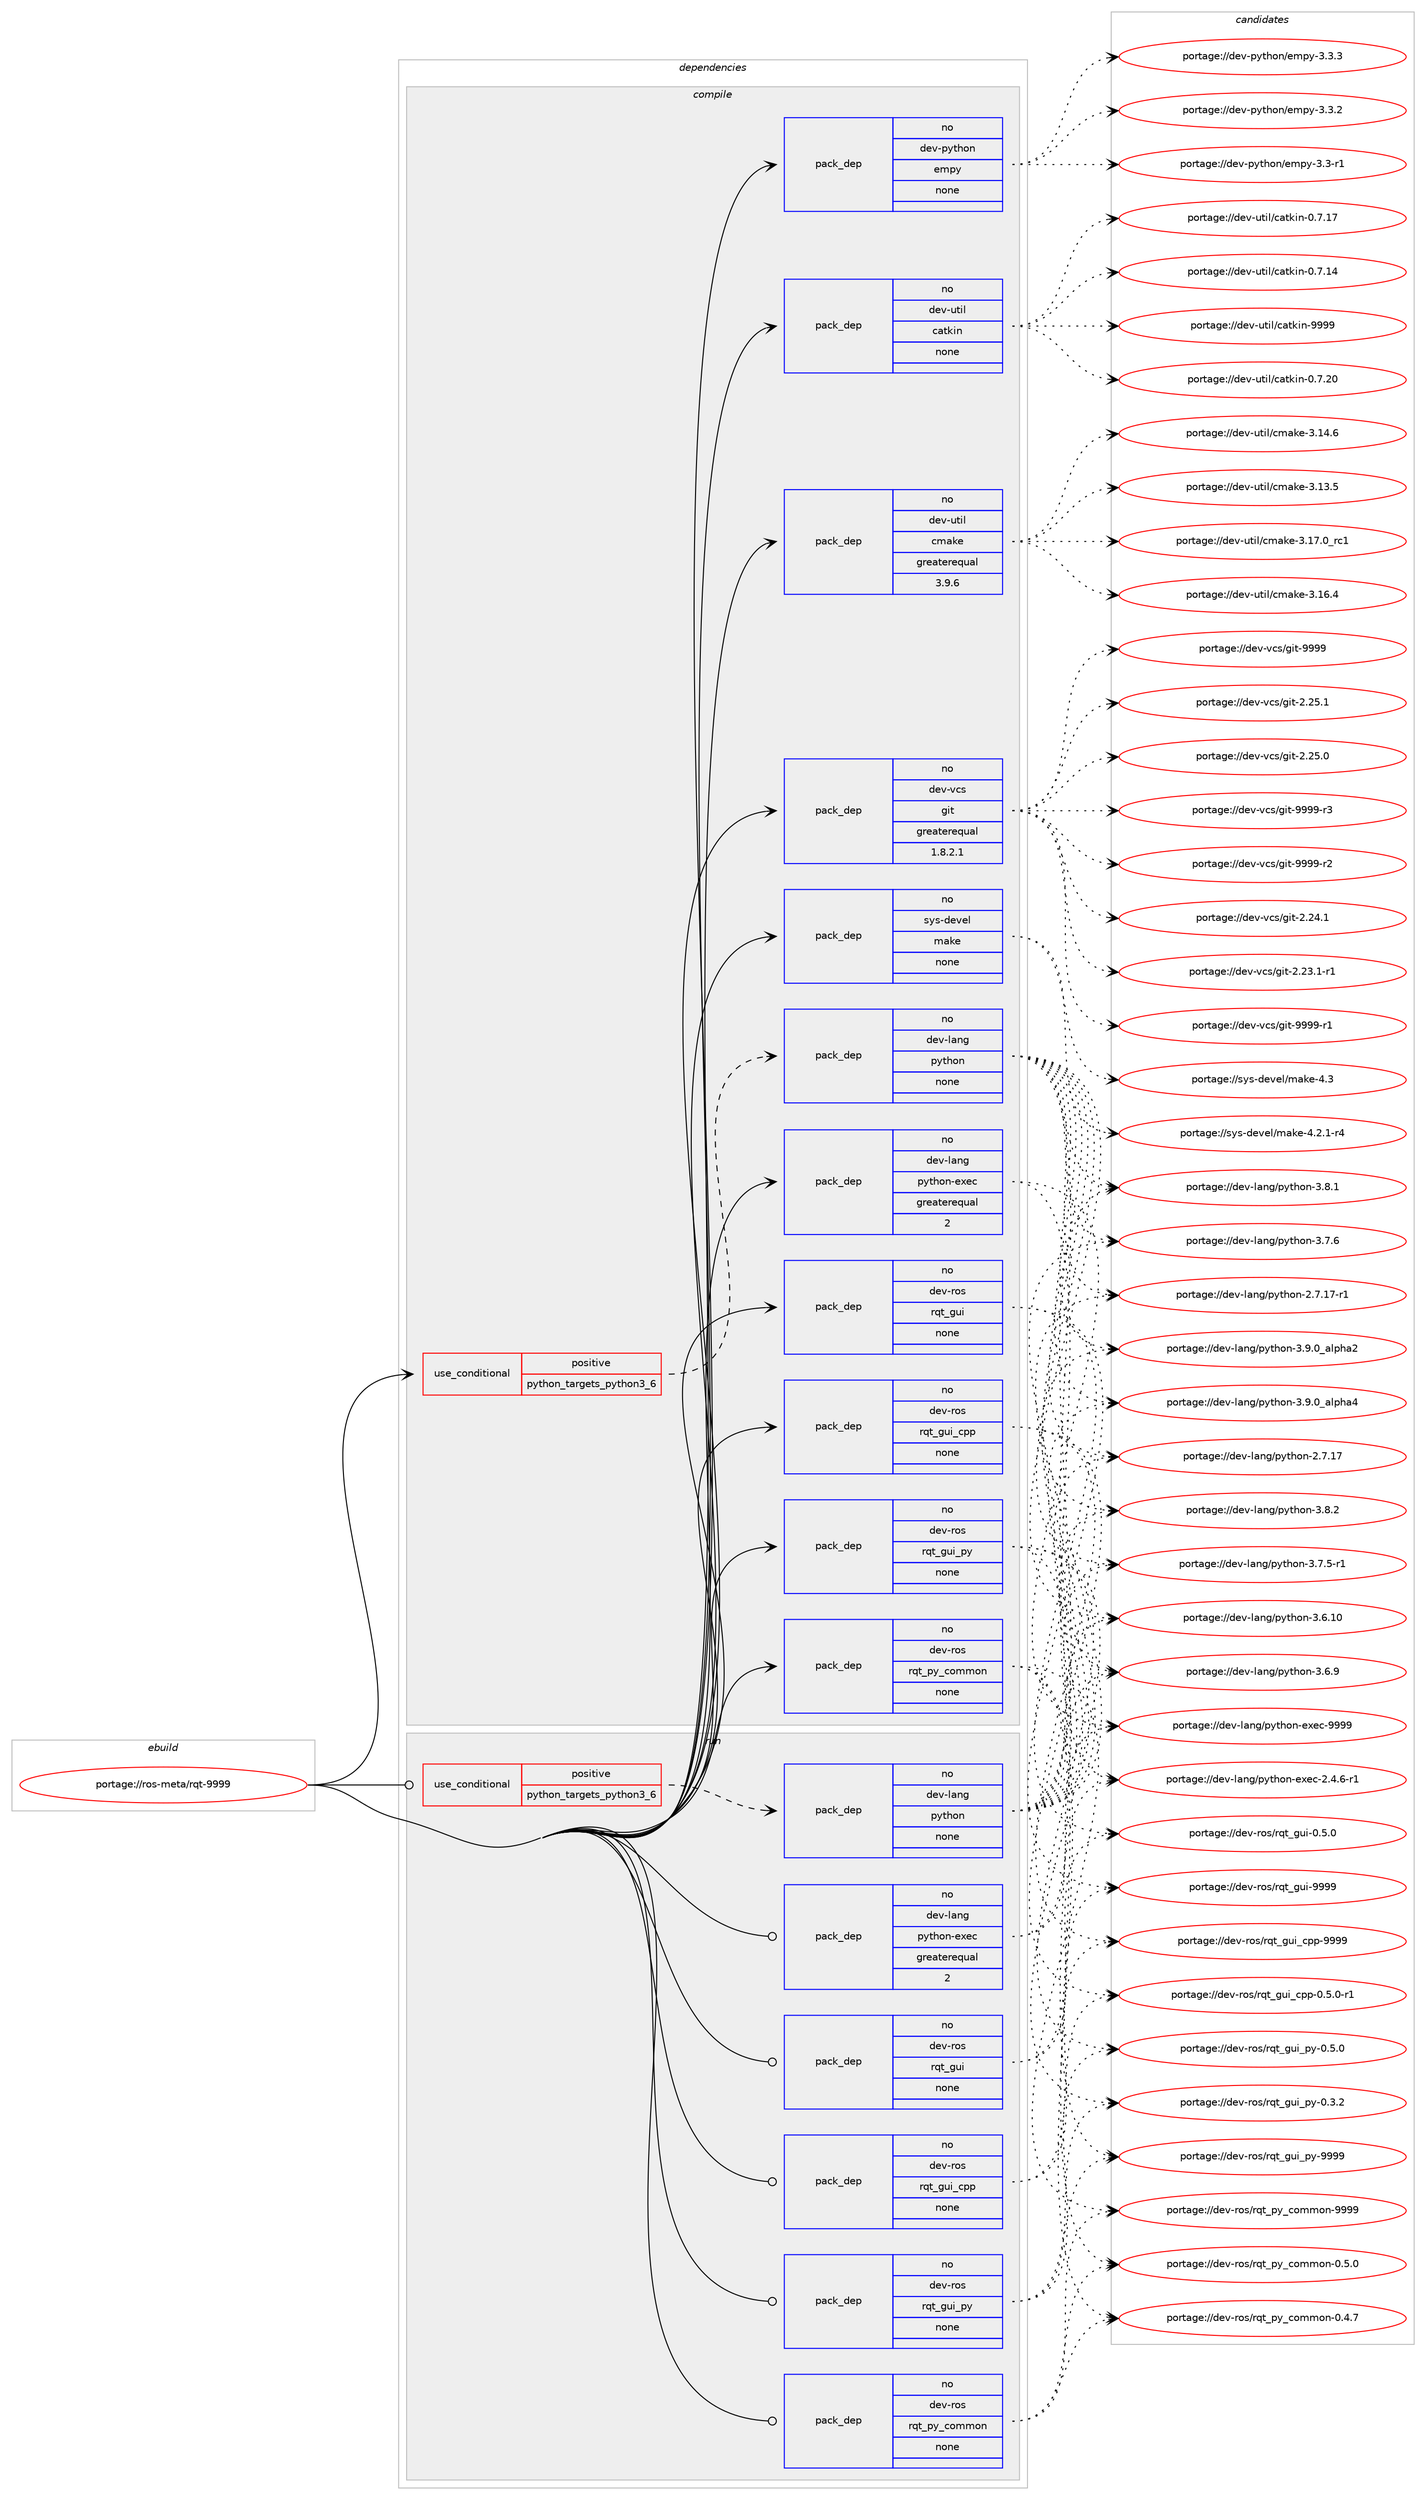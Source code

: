 digraph prolog {

# *************
# Graph options
# *************

newrank=true;
concentrate=true;
compound=true;
graph [rankdir=LR,fontname=Helvetica,fontsize=10,ranksep=1.5];#, ranksep=2.5, nodesep=0.2];
edge  [arrowhead=vee];
node  [fontname=Helvetica,fontsize=10];

# **********
# The ebuild
# **********

subgraph cluster_leftcol {
color=gray;
rank=same;
label=<<i>ebuild</i>>;
id [label="portage://ros-meta/rqt-9999", color=red, width=4, href="../ros-meta/rqt-9999.svg"];
}

# ****************
# The dependencies
# ****************

subgraph cluster_midcol {
color=gray;
label=<<i>dependencies</i>>;
subgraph cluster_compile {
fillcolor="#eeeeee";
style=filled;
label=<<i>compile</i>>;
subgraph cond11980 {
dependency59177 [label=<<TABLE BORDER="0" CELLBORDER="1" CELLSPACING="0" CELLPADDING="4"><TR><TD ROWSPAN="3" CELLPADDING="10">use_conditional</TD></TR><TR><TD>positive</TD></TR><TR><TD>python_targets_python3_6</TD></TR></TABLE>>, shape=none, color=red];
subgraph pack45924 {
dependency59178 [label=<<TABLE BORDER="0" CELLBORDER="1" CELLSPACING="0" CELLPADDING="4" WIDTH="220"><TR><TD ROWSPAN="6" CELLPADDING="30">pack_dep</TD></TR><TR><TD WIDTH="110">no</TD></TR><TR><TD>dev-lang</TD></TR><TR><TD>python</TD></TR><TR><TD>none</TD></TR><TR><TD></TD></TR></TABLE>>, shape=none, color=blue];
}
dependency59177:e -> dependency59178:w [weight=20,style="dashed",arrowhead="vee"];
}
id:e -> dependency59177:w [weight=20,style="solid",arrowhead="vee"];
subgraph pack45925 {
dependency59179 [label=<<TABLE BORDER="0" CELLBORDER="1" CELLSPACING="0" CELLPADDING="4" WIDTH="220"><TR><TD ROWSPAN="6" CELLPADDING="30">pack_dep</TD></TR><TR><TD WIDTH="110">no</TD></TR><TR><TD>dev-lang</TD></TR><TR><TD>python-exec</TD></TR><TR><TD>greaterequal</TD></TR><TR><TD>2</TD></TR></TABLE>>, shape=none, color=blue];
}
id:e -> dependency59179:w [weight=20,style="solid",arrowhead="vee"];
subgraph pack45926 {
dependency59180 [label=<<TABLE BORDER="0" CELLBORDER="1" CELLSPACING="0" CELLPADDING="4" WIDTH="220"><TR><TD ROWSPAN="6" CELLPADDING="30">pack_dep</TD></TR><TR><TD WIDTH="110">no</TD></TR><TR><TD>dev-python</TD></TR><TR><TD>empy</TD></TR><TR><TD>none</TD></TR><TR><TD></TD></TR></TABLE>>, shape=none, color=blue];
}
id:e -> dependency59180:w [weight=20,style="solid",arrowhead="vee"];
subgraph pack45927 {
dependency59181 [label=<<TABLE BORDER="0" CELLBORDER="1" CELLSPACING="0" CELLPADDING="4" WIDTH="220"><TR><TD ROWSPAN="6" CELLPADDING="30">pack_dep</TD></TR><TR><TD WIDTH="110">no</TD></TR><TR><TD>dev-ros</TD></TR><TR><TD>rqt_gui</TD></TR><TR><TD>none</TD></TR><TR><TD></TD></TR></TABLE>>, shape=none, color=blue];
}
id:e -> dependency59181:w [weight=20,style="solid",arrowhead="vee"];
subgraph pack45928 {
dependency59182 [label=<<TABLE BORDER="0" CELLBORDER="1" CELLSPACING="0" CELLPADDING="4" WIDTH="220"><TR><TD ROWSPAN="6" CELLPADDING="30">pack_dep</TD></TR><TR><TD WIDTH="110">no</TD></TR><TR><TD>dev-ros</TD></TR><TR><TD>rqt_gui_cpp</TD></TR><TR><TD>none</TD></TR><TR><TD></TD></TR></TABLE>>, shape=none, color=blue];
}
id:e -> dependency59182:w [weight=20,style="solid",arrowhead="vee"];
subgraph pack45929 {
dependency59183 [label=<<TABLE BORDER="0" CELLBORDER="1" CELLSPACING="0" CELLPADDING="4" WIDTH="220"><TR><TD ROWSPAN="6" CELLPADDING="30">pack_dep</TD></TR><TR><TD WIDTH="110">no</TD></TR><TR><TD>dev-ros</TD></TR><TR><TD>rqt_gui_py</TD></TR><TR><TD>none</TD></TR><TR><TD></TD></TR></TABLE>>, shape=none, color=blue];
}
id:e -> dependency59183:w [weight=20,style="solid",arrowhead="vee"];
subgraph pack45930 {
dependency59184 [label=<<TABLE BORDER="0" CELLBORDER="1" CELLSPACING="0" CELLPADDING="4" WIDTH="220"><TR><TD ROWSPAN="6" CELLPADDING="30">pack_dep</TD></TR><TR><TD WIDTH="110">no</TD></TR><TR><TD>dev-ros</TD></TR><TR><TD>rqt_py_common</TD></TR><TR><TD>none</TD></TR><TR><TD></TD></TR></TABLE>>, shape=none, color=blue];
}
id:e -> dependency59184:w [weight=20,style="solid",arrowhead="vee"];
subgraph pack45931 {
dependency59185 [label=<<TABLE BORDER="0" CELLBORDER="1" CELLSPACING="0" CELLPADDING="4" WIDTH="220"><TR><TD ROWSPAN="6" CELLPADDING="30">pack_dep</TD></TR><TR><TD WIDTH="110">no</TD></TR><TR><TD>dev-util</TD></TR><TR><TD>catkin</TD></TR><TR><TD>none</TD></TR><TR><TD></TD></TR></TABLE>>, shape=none, color=blue];
}
id:e -> dependency59185:w [weight=20,style="solid",arrowhead="vee"];
subgraph pack45932 {
dependency59186 [label=<<TABLE BORDER="0" CELLBORDER="1" CELLSPACING="0" CELLPADDING="4" WIDTH="220"><TR><TD ROWSPAN="6" CELLPADDING="30">pack_dep</TD></TR><TR><TD WIDTH="110">no</TD></TR><TR><TD>dev-util</TD></TR><TR><TD>cmake</TD></TR><TR><TD>greaterequal</TD></TR><TR><TD>3.9.6</TD></TR></TABLE>>, shape=none, color=blue];
}
id:e -> dependency59186:w [weight=20,style="solid",arrowhead="vee"];
subgraph pack45933 {
dependency59187 [label=<<TABLE BORDER="0" CELLBORDER="1" CELLSPACING="0" CELLPADDING="4" WIDTH="220"><TR><TD ROWSPAN="6" CELLPADDING="30">pack_dep</TD></TR><TR><TD WIDTH="110">no</TD></TR><TR><TD>dev-vcs</TD></TR><TR><TD>git</TD></TR><TR><TD>greaterequal</TD></TR><TR><TD>1.8.2.1</TD></TR></TABLE>>, shape=none, color=blue];
}
id:e -> dependency59187:w [weight=20,style="solid",arrowhead="vee"];
subgraph pack45934 {
dependency59188 [label=<<TABLE BORDER="0" CELLBORDER="1" CELLSPACING="0" CELLPADDING="4" WIDTH="220"><TR><TD ROWSPAN="6" CELLPADDING="30">pack_dep</TD></TR><TR><TD WIDTH="110">no</TD></TR><TR><TD>sys-devel</TD></TR><TR><TD>make</TD></TR><TR><TD>none</TD></TR><TR><TD></TD></TR></TABLE>>, shape=none, color=blue];
}
id:e -> dependency59188:w [weight=20,style="solid",arrowhead="vee"];
}
subgraph cluster_compileandrun {
fillcolor="#eeeeee";
style=filled;
label=<<i>compile and run</i>>;
}
subgraph cluster_run {
fillcolor="#eeeeee";
style=filled;
label=<<i>run</i>>;
subgraph cond11981 {
dependency59189 [label=<<TABLE BORDER="0" CELLBORDER="1" CELLSPACING="0" CELLPADDING="4"><TR><TD ROWSPAN="3" CELLPADDING="10">use_conditional</TD></TR><TR><TD>positive</TD></TR><TR><TD>python_targets_python3_6</TD></TR></TABLE>>, shape=none, color=red];
subgraph pack45935 {
dependency59190 [label=<<TABLE BORDER="0" CELLBORDER="1" CELLSPACING="0" CELLPADDING="4" WIDTH="220"><TR><TD ROWSPAN="6" CELLPADDING="30">pack_dep</TD></TR><TR><TD WIDTH="110">no</TD></TR><TR><TD>dev-lang</TD></TR><TR><TD>python</TD></TR><TR><TD>none</TD></TR><TR><TD></TD></TR></TABLE>>, shape=none, color=blue];
}
dependency59189:e -> dependency59190:w [weight=20,style="dashed",arrowhead="vee"];
}
id:e -> dependency59189:w [weight=20,style="solid",arrowhead="odot"];
subgraph pack45936 {
dependency59191 [label=<<TABLE BORDER="0" CELLBORDER="1" CELLSPACING="0" CELLPADDING="4" WIDTH="220"><TR><TD ROWSPAN="6" CELLPADDING="30">pack_dep</TD></TR><TR><TD WIDTH="110">no</TD></TR><TR><TD>dev-lang</TD></TR><TR><TD>python-exec</TD></TR><TR><TD>greaterequal</TD></TR><TR><TD>2</TD></TR></TABLE>>, shape=none, color=blue];
}
id:e -> dependency59191:w [weight=20,style="solid",arrowhead="odot"];
subgraph pack45937 {
dependency59192 [label=<<TABLE BORDER="0" CELLBORDER="1" CELLSPACING="0" CELLPADDING="4" WIDTH="220"><TR><TD ROWSPAN="6" CELLPADDING="30">pack_dep</TD></TR><TR><TD WIDTH="110">no</TD></TR><TR><TD>dev-ros</TD></TR><TR><TD>rqt_gui</TD></TR><TR><TD>none</TD></TR><TR><TD></TD></TR></TABLE>>, shape=none, color=blue];
}
id:e -> dependency59192:w [weight=20,style="solid",arrowhead="odot"];
subgraph pack45938 {
dependency59193 [label=<<TABLE BORDER="0" CELLBORDER="1" CELLSPACING="0" CELLPADDING="4" WIDTH="220"><TR><TD ROWSPAN="6" CELLPADDING="30">pack_dep</TD></TR><TR><TD WIDTH="110">no</TD></TR><TR><TD>dev-ros</TD></TR><TR><TD>rqt_gui_cpp</TD></TR><TR><TD>none</TD></TR><TR><TD></TD></TR></TABLE>>, shape=none, color=blue];
}
id:e -> dependency59193:w [weight=20,style="solid",arrowhead="odot"];
subgraph pack45939 {
dependency59194 [label=<<TABLE BORDER="0" CELLBORDER="1" CELLSPACING="0" CELLPADDING="4" WIDTH="220"><TR><TD ROWSPAN="6" CELLPADDING="30">pack_dep</TD></TR><TR><TD WIDTH="110">no</TD></TR><TR><TD>dev-ros</TD></TR><TR><TD>rqt_gui_py</TD></TR><TR><TD>none</TD></TR><TR><TD></TD></TR></TABLE>>, shape=none, color=blue];
}
id:e -> dependency59194:w [weight=20,style="solid",arrowhead="odot"];
subgraph pack45940 {
dependency59195 [label=<<TABLE BORDER="0" CELLBORDER="1" CELLSPACING="0" CELLPADDING="4" WIDTH="220"><TR><TD ROWSPAN="6" CELLPADDING="30">pack_dep</TD></TR><TR><TD WIDTH="110">no</TD></TR><TR><TD>dev-ros</TD></TR><TR><TD>rqt_py_common</TD></TR><TR><TD>none</TD></TR><TR><TD></TD></TR></TABLE>>, shape=none, color=blue];
}
id:e -> dependency59195:w [weight=20,style="solid",arrowhead="odot"];
}
}

# **************
# The candidates
# **************

subgraph cluster_choices {
rank=same;
color=gray;
label=<<i>candidates</i>>;

subgraph choice45924 {
color=black;
nodesep=1;
choice10010111845108971101034711212111610411111045514657464895971081121049752 [label="portage://dev-lang/python-3.9.0_alpha4", color=red, width=4,href="../dev-lang/python-3.9.0_alpha4.svg"];
choice10010111845108971101034711212111610411111045514657464895971081121049750 [label="portage://dev-lang/python-3.9.0_alpha2", color=red, width=4,href="../dev-lang/python-3.9.0_alpha2.svg"];
choice100101118451089711010347112121116104111110455146564650 [label="portage://dev-lang/python-3.8.2", color=red, width=4,href="../dev-lang/python-3.8.2.svg"];
choice100101118451089711010347112121116104111110455146564649 [label="portage://dev-lang/python-3.8.1", color=red, width=4,href="../dev-lang/python-3.8.1.svg"];
choice100101118451089711010347112121116104111110455146554654 [label="portage://dev-lang/python-3.7.6", color=red, width=4,href="../dev-lang/python-3.7.6.svg"];
choice1001011184510897110103471121211161041111104551465546534511449 [label="portage://dev-lang/python-3.7.5-r1", color=red, width=4,href="../dev-lang/python-3.7.5-r1.svg"];
choice100101118451089711010347112121116104111110455146544657 [label="portage://dev-lang/python-3.6.9", color=red, width=4,href="../dev-lang/python-3.6.9.svg"];
choice10010111845108971101034711212111610411111045514654464948 [label="portage://dev-lang/python-3.6.10", color=red, width=4,href="../dev-lang/python-3.6.10.svg"];
choice100101118451089711010347112121116104111110455046554649554511449 [label="portage://dev-lang/python-2.7.17-r1", color=red, width=4,href="../dev-lang/python-2.7.17-r1.svg"];
choice10010111845108971101034711212111610411111045504655464955 [label="portage://dev-lang/python-2.7.17", color=red, width=4,href="../dev-lang/python-2.7.17.svg"];
dependency59178:e -> choice10010111845108971101034711212111610411111045514657464895971081121049752:w [style=dotted,weight="100"];
dependency59178:e -> choice10010111845108971101034711212111610411111045514657464895971081121049750:w [style=dotted,weight="100"];
dependency59178:e -> choice100101118451089711010347112121116104111110455146564650:w [style=dotted,weight="100"];
dependency59178:e -> choice100101118451089711010347112121116104111110455146564649:w [style=dotted,weight="100"];
dependency59178:e -> choice100101118451089711010347112121116104111110455146554654:w [style=dotted,weight="100"];
dependency59178:e -> choice1001011184510897110103471121211161041111104551465546534511449:w [style=dotted,weight="100"];
dependency59178:e -> choice100101118451089711010347112121116104111110455146544657:w [style=dotted,weight="100"];
dependency59178:e -> choice10010111845108971101034711212111610411111045514654464948:w [style=dotted,weight="100"];
dependency59178:e -> choice100101118451089711010347112121116104111110455046554649554511449:w [style=dotted,weight="100"];
dependency59178:e -> choice10010111845108971101034711212111610411111045504655464955:w [style=dotted,weight="100"];
}
subgraph choice45925 {
color=black;
nodesep=1;
choice10010111845108971101034711212111610411111045101120101994557575757 [label="portage://dev-lang/python-exec-9999", color=red, width=4,href="../dev-lang/python-exec-9999.svg"];
choice10010111845108971101034711212111610411111045101120101994550465246544511449 [label="portage://dev-lang/python-exec-2.4.6-r1", color=red, width=4,href="../dev-lang/python-exec-2.4.6-r1.svg"];
dependency59179:e -> choice10010111845108971101034711212111610411111045101120101994557575757:w [style=dotted,weight="100"];
dependency59179:e -> choice10010111845108971101034711212111610411111045101120101994550465246544511449:w [style=dotted,weight="100"];
}
subgraph choice45926 {
color=black;
nodesep=1;
choice1001011184511212111610411111047101109112121455146514651 [label="portage://dev-python/empy-3.3.3", color=red, width=4,href="../dev-python/empy-3.3.3.svg"];
choice1001011184511212111610411111047101109112121455146514650 [label="portage://dev-python/empy-3.3.2", color=red, width=4,href="../dev-python/empy-3.3.2.svg"];
choice1001011184511212111610411111047101109112121455146514511449 [label="portage://dev-python/empy-3.3-r1", color=red, width=4,href="../dev-python/empy-3.3-r1.svg"];
dependency59180:e -> choice1001011184511212111610411111047101109112121455146514651:w [style=dotted,weight="100"];
dependency59180:e -> choice1001011184511212111610411111047101109112121455146514650:w [style=dotted,weight="100"];
dependency59180:e -> choice1001011184511212111610411111047101109112121455146514511449:w [style=dotted,weight="100"];
}
subgraph choice45927 {
color=black;
nodesep=1;
choice1001011184511411111547114113116951031171054557575757 [label="portage://dev-ros/rqt_gui-9999", color=red, width=4,href="../dev-ros/rqt_gui-9999.svg"];
choice100101118451141111154711411311695103117105454846534648 [label="portage://dev-ros/rqt_gui-0.5.0", color=red, width=4,href="../dev-ros/rqt_gui-0.5.0.svg"];
dependency59181:e -> choice1001011184511411111547114113116951031171054557575757:w [style=dotted,weight="100"];
dependency59181:e -> choice100101118451141111154711411311695103117105454846534648:w [style=dotted,weight="100"];
}
subgraph choice45928 {
color=black;
nodesep=1;
choice10010111845114111115471141131169510311710595991121124557575757 [label="portage://dev-ros/rqt_gui_cpp-9999", color=red, width=4,href="../dev-ros/rqt_gui_cpp-9999.svg"];
choice10010111845114111115471141131169510311710595991121124548465346484511449 [label="portage://dev-ros/rqt_gui_cpp-0.5.0-r1", color=red, width=4,href="../dev-ros/rqt_gui_cpp-0.5.0-r1.svg"];
dependency59182:e -> choice10010111845114111115471141131169510311710595991121124557575757:w [style=dotted,weight="100"];
dependency59182:e -> choice10010111845114111115471141131169510311710595991121124548465346484511449:w [style=dotted,weight="100"];
}
subgraph choice45929 {
color=black;
nodesep=1;
choice100101118451141111154711411311695103117105951121214557575757 [label="portage://dev-ros/rqt_gui_py-9999", color=red, width=4,href="../dev-ros/rqt_gui_py-9999.svg"];
choice10010111845114111115471141131169510311710595112121454846534648 [label="portage://dev-ros/rqt_gui_py-0.5.0", color=red, width=4,href="../dev-ros/rqt_gui_py-0.5.0.svg"];
choice10010111845114111115471141131169510311710595112121454846514650 [label="portage://dev-ros/rqt_gui_py-0.3.2", color=red, width=4,href="../dev-ros/rqt_gui_py-0.3.2.svg"];
dependency59183:e -> choice100101118451141111154711411311695103117105951121214557575757:w [style=dotted,weight="100"];
dependency59183:e -> choice10010111845114111115471141131169510311710595112121454846534648:w [style=dotted,weight="100"];
dependency59183:e -> choice10010111845114111115471141131169510311710595112121454846514650:w [style=dotted,weight="100"];
}
subgraph choice45930 {
color=black;
nodesep=1;
choice10010111845114111115471141131169511212195991111091091111104557575757 [label="portage://dev-ros/rqt_py_common-9999", color=red, width=4,href="../dev-ros/rqt_py_common-9999.svg"];
choice1001011184511411111547114113116951121219599111109109111110454846534648 [label="portage://dev-ros/rqt_py_common-0.5.0", color=red, width=4,href="../dev-ros/rqt_py_common-0.5.0.svg"];
choice1001011184511411111547114113116951121219599111109109111110454846524655 [label="portage://dev-ros/rqt_py_common-0.4.7", color=red, width=4,href="../dev-ros/rqt_py_common-0.4.7.svg"];
dependency59184:e -> choice10010111845114111115471141131169511212195991111091091111104557575757:w [style=dotted,weight="100"];
dependency59184:e -> choice1001011184511411111547114113116951121219599111109109111110454846534648:w [style=dotted,weight="100"];
dependency59184:e -> choice1001011184511411111547114113116951121219599111109109111110454846524655:w [style=dotted,weight="100"];
}
subgraph choice45931 {
color=black;
nodesep=1;
choice100101118451171161051084799971161071051104557575757 [label="portage://dev-util/catkin-9999", color=red, width=4,href="../dev-util/catkin-9999.svg"];
choice1001011184511711610510847999711610710511045484655465048 [label="portage://dev-util/catkin-0.7.20", color=red, width=4,href="../dev-util/catkin-0.7.20.svg"];
choice1001011184511711610510847999711610710511045484655464955 [label="portage://dev-util/catkin-0.7.17", color=red, width=4,href="../dev-util/catkin-0.7.17.svg"];
choice1001011184511711610510847999711610710511045484655464952 [label="portage://dev-util/catkin-0.7.14", color=red, width=4,href="../dev-util/catkin-0.7.14.svg"];
dependency59185:e -> choice100101118451171161051084799971161071051104557575757:w [style=dotted,weight="100"];
dependency59185:e -> choice1001011184511711610510847999711610710511045484655465048:w [style=dotted,weight="100"];
dependency59185:e -> choice1001011184511711610510847999711610710511045484655464955:w [style=dotted,weight="100"];
dependency59185:e -> choice1001011184511711610510847999711610710511045484655464952:w [style=dotted,weight="100"];
}
subgraph choice45932 {
color=black;
nodesep=1;
choice1001011184511711610510847991099710710145514649554648951149949 [label="portage://dev-util/cmake-3.17.0_rc1", color=red, width=4,href="../dev-util/cmake-3.17.0_rc1.svg"];
choice1001011184511711610510847991099710710145514649544652 [label="portage://dev-util/cmake-3.16.4", color=red, width=4,href="../dev-util/cmake-3.16.4.svg"];
choice1001011184511711610510847991099710710145514649524654 [label="portage://dev-util/cmake-3.14.6", color=red, width=4,href="../dev-util/cmake-3.14.6.svg"];
choice1001011184511711610510847991099710710145514649514653 [label="portage://dev-util/cmake-3.13.5", color=red, width=4,href="../dev-util/cmake-3.13.5.svg"];
dependency59186:e -> choice1001011184511711610510847991099710710145514649554648951149949:w [style=dotted,weight="100"];
dependency59186:e -> choice1001011184511711610510847991099710710145514649544652:w [style=dotted,weight="100"];
dependency59186:e -> choice1001011184511711610510847991099710710145514649524654:w [style=dotted,weight="100"];
dependency59186:e -> choice1001011184511711610510847991099710710145514649514653:w [style=dotted,weight="100"];
}
subgraph choice45933 {
color=black;
nodesep=1;
choice10010111845118991154710310511645575757574511451 [label="portage://dev-vcs/git-9999-r3", color=red, width=4,href="../dev-vcs/git-9999-r3.svg"];
choice10010111845118991154710310511645575757574511450 [label="portage://dev-vcs/git-9999-r2", color=red, width=4,href="../dev-vcs/git-9999-r2.svg"];
choice10010111845118991154710310511645575757574511449 [label="portage://dev-vcs/git-9999-r1", color=red, width=4,href="../dev-vcs/git-9999-r1.svg"];
choice1001011184511899115471031051164557575757 [label="portage://dev-vcs/git-9999", color=red, width=4,href="../dev-vcs/git-9999.svg"];
choice10010111845118991154710310511645504650534649 [label="portage://dev-vcs/git-2.25.1", color=red, width=4,href="../dev-vcs/git-2.25.1.svg"];
choice10010111845118991154710310511645504650534648 [label="portage://dev-vcs/git-2.25.0", color=red, width=4,href="../dev-vcs/git-2.25.0.svg"];
choice10010111845118991154710310511645504650524649 [label="portage://dev-vcs/git-2.24.1", color=red, width=4,href="../dev-vcs/git-2.24.1.svg"];
choice100101118451189911547103105116455046505146494511449 [label="portage://dev-vcs/git-2.23.1-r1", color=red, width=4,href="../dev-vcs/git-2.23.1-r1.svg"];
dependency59187:e -> choice10010111845118991154710310511645575757574511451:w [style=dotted,weight="100"];
dependency59187:e -> choice10010111845118991154710310511645575757574511450:w [style=dotted,weight="100"];
dependency59187:e -> choice10010111845118991154710310511645575757574511449:w [style=dotted,weight="100"];
dependency59187:e -> choice1001011184511899115471031051164557575757:w [style=dotted,weight="100"];
dependency59187:e -> choice10010111845118991154710310511645504650534649:w [style=dotted,weight="100"];
dependency59187:e -> choice10010111845118991154710310511645504650534648:w [style=dotted,weight="100"];
dependency59187:e -> choice10010111845118991154710310511645504650524649:w [style=dotted,weight="100"];
dependency59187:e -> choice100101118451189911547103105116455046505146494511449:w [style=dotted,weight="100"];
}
subgraph choice45934 {
color=black;
nodesep=1;
choice11512111545100101118101108471099710710145524651 [label="portage://sys-devel/make-4.3", color=red, width=4,href="../sys-devel/make-4.3.svg"];
choice1151211154510010111810110847109971071014552465046494511452 [label="portage://sys-devel/make-4.2.1-r4", color=red, width=4,href="../sys-devel/make-4.2.1-r4.svg"];
dependency59188:e -> choice11512111545100101118101108471099710710145524651:w [style=dotted,weight="100"];
dependency59188:e -> choice1151211154510010111810110847109971071014552465046494511452:w [style=dotted,weight="100"];
}
subgraph choice45935 {
color=black;
nodesep=1;
choice10010111845108971101034711212111610411111045514657464895971081121049752 [label="portage://dev-lang/python-3.9.0_alpha4", color=red, width=4,href="../dev-lang/python-3.9.0_alpha4.svg"];
choice10010111845108971101034711212111610411111045514657464895971081121049750 [label="portage://dev-lang/python-3.9.0_alpha2", color=red, width=4,href="../dev-lang/python-3.9.0_alpha2.svg"];
choice100101118451089711010347112121116104111110455146564650 [label="portage://dev-lang/python-3.8.2", color=red, width=4,href="../dev-lang/python-3.8.2.svg"];
choice100101118451089711010347112121116104111110455146564649 [label="portage://dev-lang/python-3.8.1", color=red, width=4,href="../dev-lang/python-3.8.1.svg"];
choice100101118451089711010347112121116104111110455146554654 [label="portage://dev-lang/python-3.7.6", color=red, width=4,href="../dev-lang/python-3.7.6.svg"];
choice1001011184510897110103471121211161041111104551465546534511449 [label="portage://dev-lang/python-3.7.5-r1", color=red, width=4,href="../dev-lang/python-3.7.5-r1.svg"];
choice100101118451089711010347112121116104111110455146544657 [label="portage://dev-lang/python-3.6.9", color=red, width=4,href="../dev-lang/python-3.6.9.svg"];
choice10010111845108971101034711212111610411111045514654464948 [label="portage://dev-lang/python-3.6.10", color=red, width=4,href="../dev-lang/python-3.6.10.svg"];
choice100101118451089711010347112121116104111110455046554649554511449 [label="portage://dev-lang/python-2.7.17-r1", color=red, width=4,href="../dev-lang/python-2.7.17-r1.svg"];
choice10010111845108971101034711212111610411111045504655464955 [label="portage://dev-lang/python-2.7.17", color=red, width=4,href="../dev-lang/python-2.7.17.svg"];
dependency59190:e -> choice10010111845108971101034711212111610411111045514657464895971081121049752:w [style=dotted,weight="100"];
dependency59190:e -> choice10010111845108971101034711212111610411111045514657464895971081121049750:w [style=dotted,weight="100"];
dependency59190:e -> choice100101118451089711010347112121116104111110455146564650:w [style=dotted,weight="100"];
dependency59190:e -> choice100101118451089711010347112121116104111110455146564649:w [style=dotted,weight="100"];
dependency59190:e -> choice100101118451089711010347112121116104111110455146554654:w [style=dotted,weight="100"];
dependency59190:e -> choice1001011184510897110103471121211161041111104551465546534511449:w [style=dotted,weight="100"];
dependency59190:e -> choice100101118451089711010347112121116104111110455146544657:w [style=dotted,weight="100"];
dependency59190:e -> choice10010111845108971101034711212111610411111045514654464948:w [style=dotted,weight="100"];
dependency59190:e -> choice100101118451089711010347112121116104111110455046554649554511449:w [style=dotted,weight="100"];
dependency59190:e -> choice10010111845108971101034711212111610411111045504655464955:w [style=dotted,weight="100"];
}
subgraph choice45936 {
color=black;
nodesep=1;
choice10010111845108971101034711212111610411111045101120101994557575757 [label="portage://dev-lang/python-exec-9999", color=red, width=4,href="../dev-lang/python-exec-9999.svg"];
choice10010111845108971101034711212111610411111045101120101994550465246544511449 [label="portage://dev-lang/python-exec-2.4.6-r1", color=red, width=4,href="../dev-lang/python-exec-2.4.6-r1.svg"];
dependency59191:e -> choice10010111845108971101034711212111610411111045101120101994557575757:w [style=dotted,weight="100"];
dependency59191:e -> choice10010111845108971101034711212111610411111045101120101994550465246544511449:w [style=dotted,weight="100"];
}
subgraph choice45937 {
color=black;
nodesep=1;
choice1001011184511411111547114113116951031171054557575757 [label="portage://dev-ros/rqt_gui-9999", color=red, width=4,href="../dev-ros/rqt_gui-9999.svg"];
choice100101118451141111154711411311695103117105454846534648 [label="portage://dev-ros/rqt_gui-0.5.0", color=red, width=4,href="../dev-ros/rqt_gui-0.5.0.svg"];
dependency59192:e -> choice1001011184511411111547114113116951031171054557575757:w [style=dotted,weight="100"];
dependency59192:e -> choice100101118451141111154711411311695103117105454846534648:w [style=dotted,weight="100"];
}
subgraph choice45938 {
color=black;
nodesep=1;
choice10010111845114111115471141131169510311710595991121124557575757 [label="portage://dev-ros/rqt_gui_cpp-9999", color=red, width=4,href="../dev-ros/rqt_gui_cpp-9999.svg"];
choice10010111845114111115471141131169510311710595991121124548465346484511449 [label="portage://dev-ros/rqt_gui_cpp-0.5.0-r1", color=red, width=4,href="../dev-ros/rqt_gui_cpp-0.5.0-r1.svg"];
dependency59193:e -> choice10010111845114111115471141131169510311710595991121124557575757:w [style=dotted,weight="100"];
dependency59193:e -> choice10010111845114111115471141131169510311710595991121124548465346484511449:w [style=dotted,weight="100"];
}
subgraph choice45939 {
color=black;
nodesep=1;
choice100101118451141111154711411311695103117105951121214557575757 [label="portage://dev-ros/rqt_gui_py-9999", color=red, width=4,href="../dev-ros/rqt_gui_py-9999.svg"];
choice10010111845114111115471141131169510311710595112121454846534648 [label="portage://dev-ros/rqt_gui_py-0.5.0", color=red, width=4,href="../dev-ros/rqt_gui_py-0.5.0.svg"];
choice10010111845114111115471141131169510311710595112121454846514650 [label="portage://dev-ros/rqt_gui_py-0.3.2", color=red, width=4,href="../dev-ros/rqt_gui_py-0.3.2.svg"];
dependency59194:e -> choice100101118451141111154711411311695103117105951121214557575757:w [style=dotted,weight="100"];
dependency59194:e -> choice10010111845114111115471141131169510311710595112121454846534648:w [style=dotted,weight="100"];
dependency59194:e -> choice10010111845114111115471141131169510311710595112121454846514650:w [style=dotted,weight="100"];
}
subgraph choice45940 {
color=black;
nodesep=1;
choice10010111845114111115471141131169511212195991111091091111104557575757 [label="portage://dev-ros/rqt_py_common-9999", color=red, width=4,href="../dev-ros/rqt_py_common-9999.svg"];
choice1001011184511411111547114113116951121219599111109109111110454846534648 [label="portage://dev-ros/rqt_py_common-0.5.0", color=red, width=4,href="../dev-ros/rqt_py_common-0.5.0.svg"];
choice1001011184511411111547114113116951121219599111109109111110454846524655 [label="portage://dev-ros/rqt_py_common-0.4.7", color=red, width=4,href="../dev-ros/rqt_py_common-0.4.7.svg"];
dependency59195:e -> choice10010111845114111115471141131169511212195991111091091111104557575757:w [style=dotted,weight="100"];
dependency59195:e -> choice1001011184511411111547114113116951121219599111109109111110454846534648:w [style=dotted,weight="100"];
dependency59195:e -> choice1001011184511411111547114113116951121219599111109109111110454846524655:w [style=dotted,weight="100"];
}
}

}
